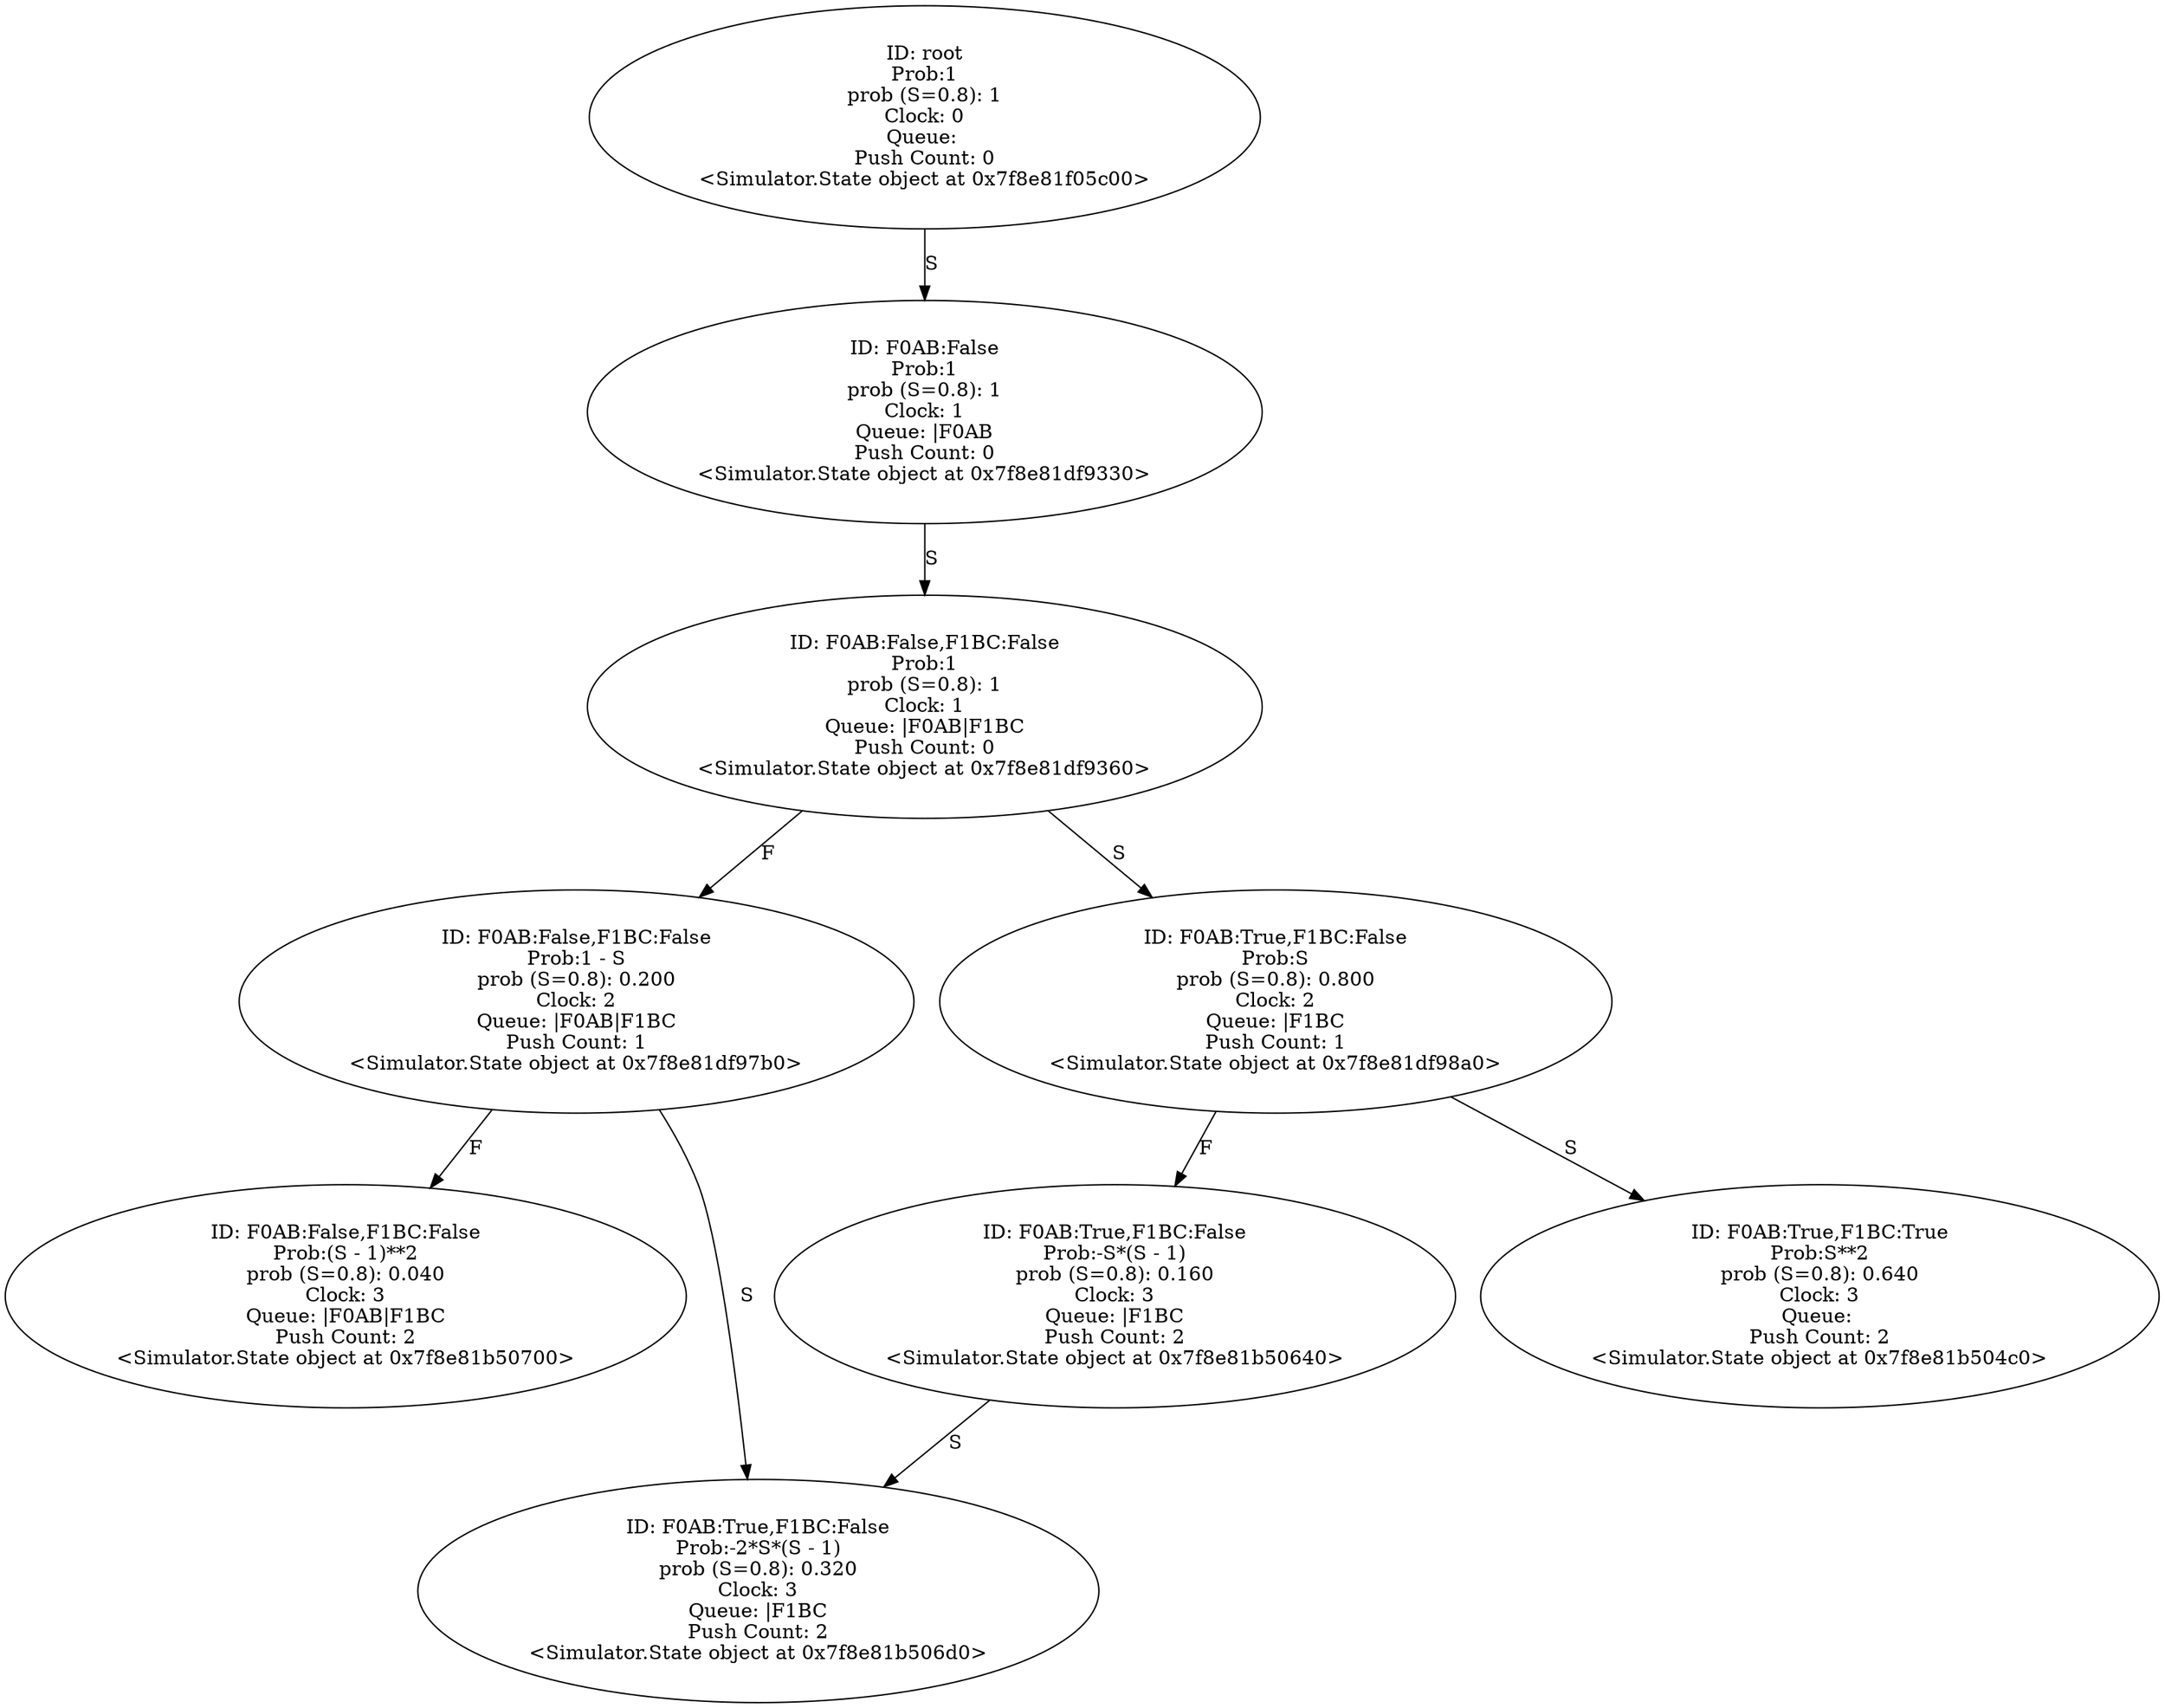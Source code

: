 digraph "./Output/new_full_condition.wrp" {
	<Simulator.State object at 0x7f8e81f05c00> [label="ID: root
Prob:1
prob (S=0.8): 1
Clock: 0
Queue: 
Push Count: 0
<Simulator.State object at 0x7f8e81f05c00>"]
	<Simulator.State object at 0x7f8e81f05c00> -> <Simulator.State object at 0x7f8e81df9330> [label=S]
	<Simulator.State object at 0x7f8e81df9330> [label="ID: F0AB:False
Prob:1
prob (S=0.8): 1
Clock: 1
Queue: |F0AB
Push Count: 0
<Simulator.State object at 0x7f8e81df9330>"]
	<Simulator.State object at 0x7f8e81df9330> -> <Simulator.State object at 0x7f8e81df9360> [label=S]
	<Simulator.State object at 0x7f8e81df9360> [label="ID: F0AB:False,F1BC:False
Prob:1
prob (S=0.8): 1
Clock: 1
Queue: |F0AB|F1BC
Push Count: 0
<Simulator.State object at 0x7f8e81df9360>"]
	<Simulator.State object at 0x7f8e81df9360> -> <Simulator.State object at 0x7f8e81df97b0> [label=F]
	<Simulator.State object at 0x7f8e81df9360> -> <Simulator.State object at 0x7f8e81df98a0> [label=S]
	<Simulator.State object at 0x7f8e81df97b0> [label="ID: F0AB:False,F1BC:False
Prob:1 - S
prob (S=0.8): 0.200
Clock: 2
Queue: |F0AB|F1BC
Push Count: 1
<Simulator.State object at 0x7f8e81df97b0>"]
	<Simulator.State object at 0x7f8e81df97b0> -> <Simulator.State object at 0x7f8e81b50700> [label=F]
	<Simulator.State object at 0x7f8e81df97b0> -> <Simulator.State object at 0x7f8e81b506d0> [label=S]
	<Simulator.State object at 0x7f8e81df98a0> [label="ID: F0AB:True,F1BC:False
Prob:S
prob (S=0.8): 0.800
Clock: 2
Queue: |F1BC
Push Count: 1
<Simulator.State object at 0x7f8e81df98a0>"]
	<Simulator.State object at 0x7f8e81df98a0> -> <Simulator.State object at 0x7f8e81b50640> [label=F]
	<Simulator.State object at 0x7f8e81df98a0> -> <Simulator.State object at 0x7f8e81b504c0> [label=S]
	<Simulator.State object at 0x7f8e81b50700> [label="ID: F0AB:False,F1BC:False
Prob:(S - 1)**2
prob (S=0.8): 0.040
Clock: 3
Queue: |F0AB|F1BC
Push Count: 2
<Simulator.State object at 0x7f8e81b50700>"]
	<Simulator.State object at 0x7f8e81b506d0> [label="ID: F0AB:True,F1BC:False
Prob:-2*S*(S - 1)
prob (S=0.8): 0.320
Clock: 3
Queue: |F1BC
Push Count: 2
<Simulator.State object at 0x7f8e81b506d0>"]
	<Simulator.State object at 0x7f8e81b50640> [label="ID: F0AB:True,F1BC:False
Prob:-S*(S - 1)
prob (S=0.8): 0.160
Clock: 3
Queue: |F1BC
Push Count: 2
<Simulator.State object at 0x7f8e81b50640>"]
	<Simulator.State object at 0x7f8e81b50640> -> <Simulator.State object at 0x7f8e81b506d0> [label=S]
	<Simulator.State object at 0x7f8e81b504c0> [label="ID: F0AB:True,F1BC:True
Prob:S**2
prob (S=0.8): 0.640
Clock: 3
Queue: 
Push Count: 2
<Simulator.State object at 0x7f8e81b504c0>"]
}
